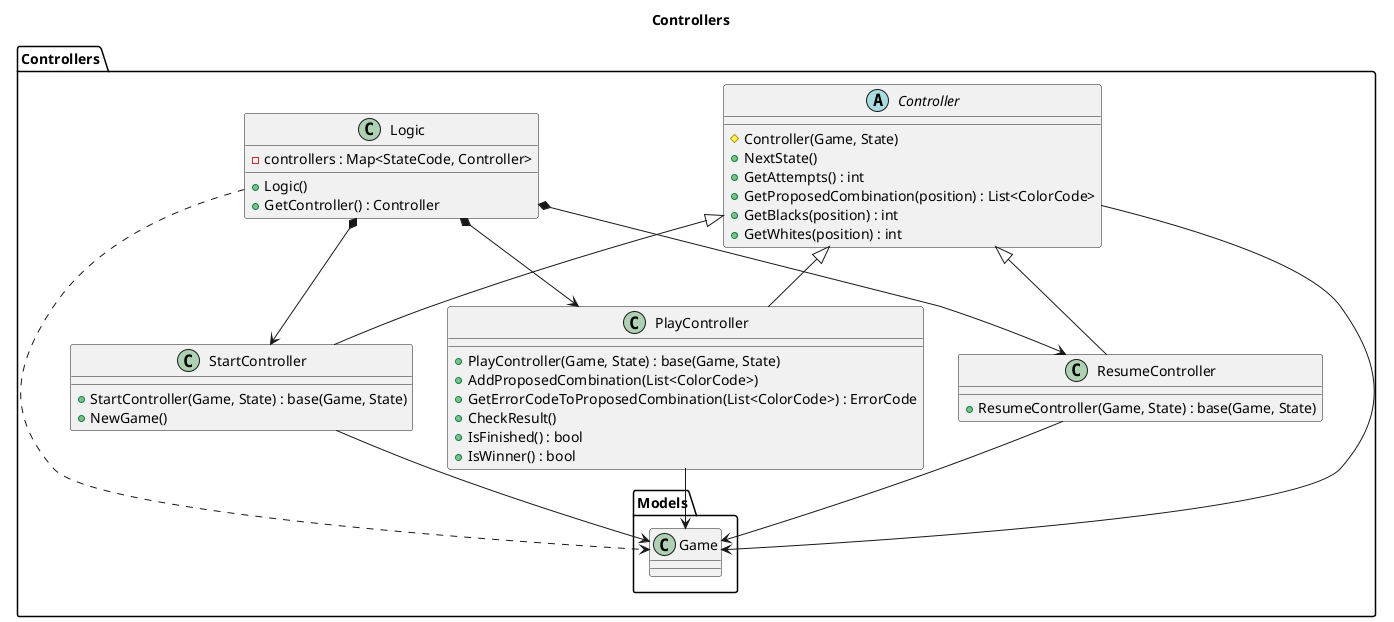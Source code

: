 @startuml Controllers
title Controllers
namespace Controllers{
    abstract Controller{
        #Controller(Game, State)
        +NextState()
        +GetAttempts() : int
        +GetProposedCombination(position) : List<ColorCode>
        +GetBlacks(position) : int
        +GetWhites(position) : int
    }
    Controller --> Models.Game
    Controller <|-- StartController
    Controller <|-- PlayController
    Controller <|-- ResumeController

    class StartController{
        +StartController(Game, State) : base(Game, State)
        +NewGame()
    }
    StartController --> Models.Game

    class PlayController{
        +PlayController(Game, State) : base(Game, State)
        +AddProposedCombination(List<ColorCode>)
        +GetErrorCodeToProposedCombination(List<ColorCode>) : ErrorCode
        +CheckResult()
        +IsFinished() : bool
        +IsWinner() : bool
    }
    PlayController --> Models.Game


    class ResumeController{
        +ResumeController(Game, State) : base(Game, State)
    }
    ResumeController --> Models.Game

    class Logic{
        -controllers : Map<StateCode, Controller>
        +Logic()
        +GetController() : Controller
    }
    Logic ..> Models.Game
    Logic *--> StartController
    Logic *--> PlayController
    Logic *--> ResumeController
}
@enduml